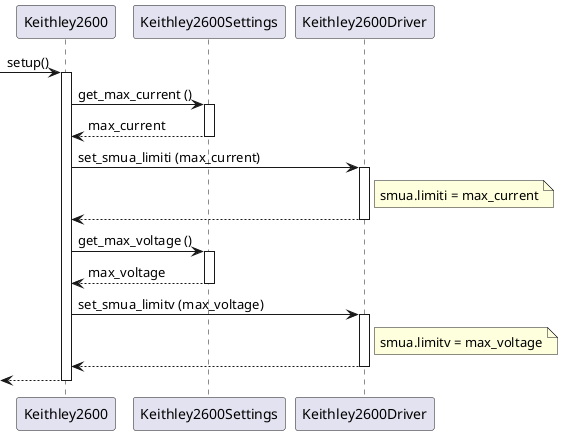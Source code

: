 @startuml

participant Keithley2600 as kei
participant Keithley2600Settings as set
participant Keithley2600Driver as dri

[-> kei ++: setup()
kei -> set ++: get_max_current ()
return max_current
kei -> dri ++: set_smua_limiti (max_current)
note right of dri: smua.limiti = max_current
return
kei -> set ++: get_max_voltage ()
return max_voltage
kei -> dri ++: set_smua_limitv (max_voltage)
note right of dri: smua.limitv = max_voltage
return
return

@enduml
